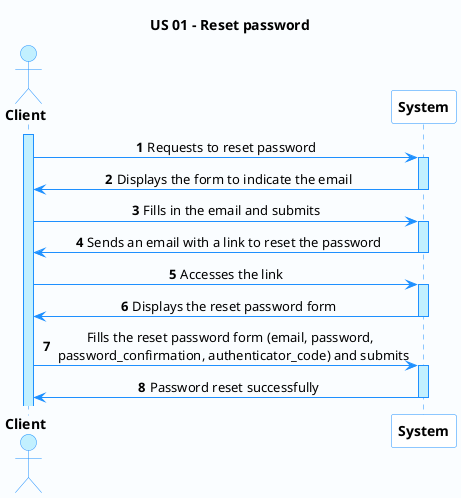 @startuml

'-Style----------------------------------------------------------------------------------------------------------------

autonumber

skinparam DefaultTextAlignment center

skinparam BackgroundColor #fafdff

skinparam participant {
BackgroundColor AWS_BG_COLOR
BorderColor AWS_BORDER_COLOR
}

skinparam sequence {
LifeLineBorderColor DodgerBlue
LifeLineBackgroundColor APPLICATION

ActorBackgroundColor APPLICATION
ActorBorderColor DodgerBlue

BackgroundColor #FFFFFF
ArrowColor DodgerBlue
BorderColor DodgerBlue
ParticipantBorderColor DodgerBlue

GroupBorderColor #082642
GroupBackgroundColor APPLICATION
}

'-Title----------------------------------------------------------------------------------------------------------------

title US 01 - Reset password

'-Actors/Participants--------------------------------------------------------------------------------------------------

actor "<b>Client" as A
participant "<b>System" as CR

'-Associations---------------------------------------------------------------------------------------------------------

activate A

A -> CR: Requests to reset password
activate CR

CR -> A: Displays the form to indicate the email
deactivate CR

A -> CR: Fills in the email and submits
activate CR

CR -> A: Sends an email with a link to reset the password
deactivate CR

A -> CR: Accesses the link
activate CR

CR -> A: Displays the reset password form
deactivate CR

A -> CR: Fills the reset password form (email, password, \n password_confirmation, authenticator_code) and submits
activate CR

CR -> A: Password reset successfully
deactivate CR

'----------------------------------------------------------------------------------------------------------------------

@enduml
